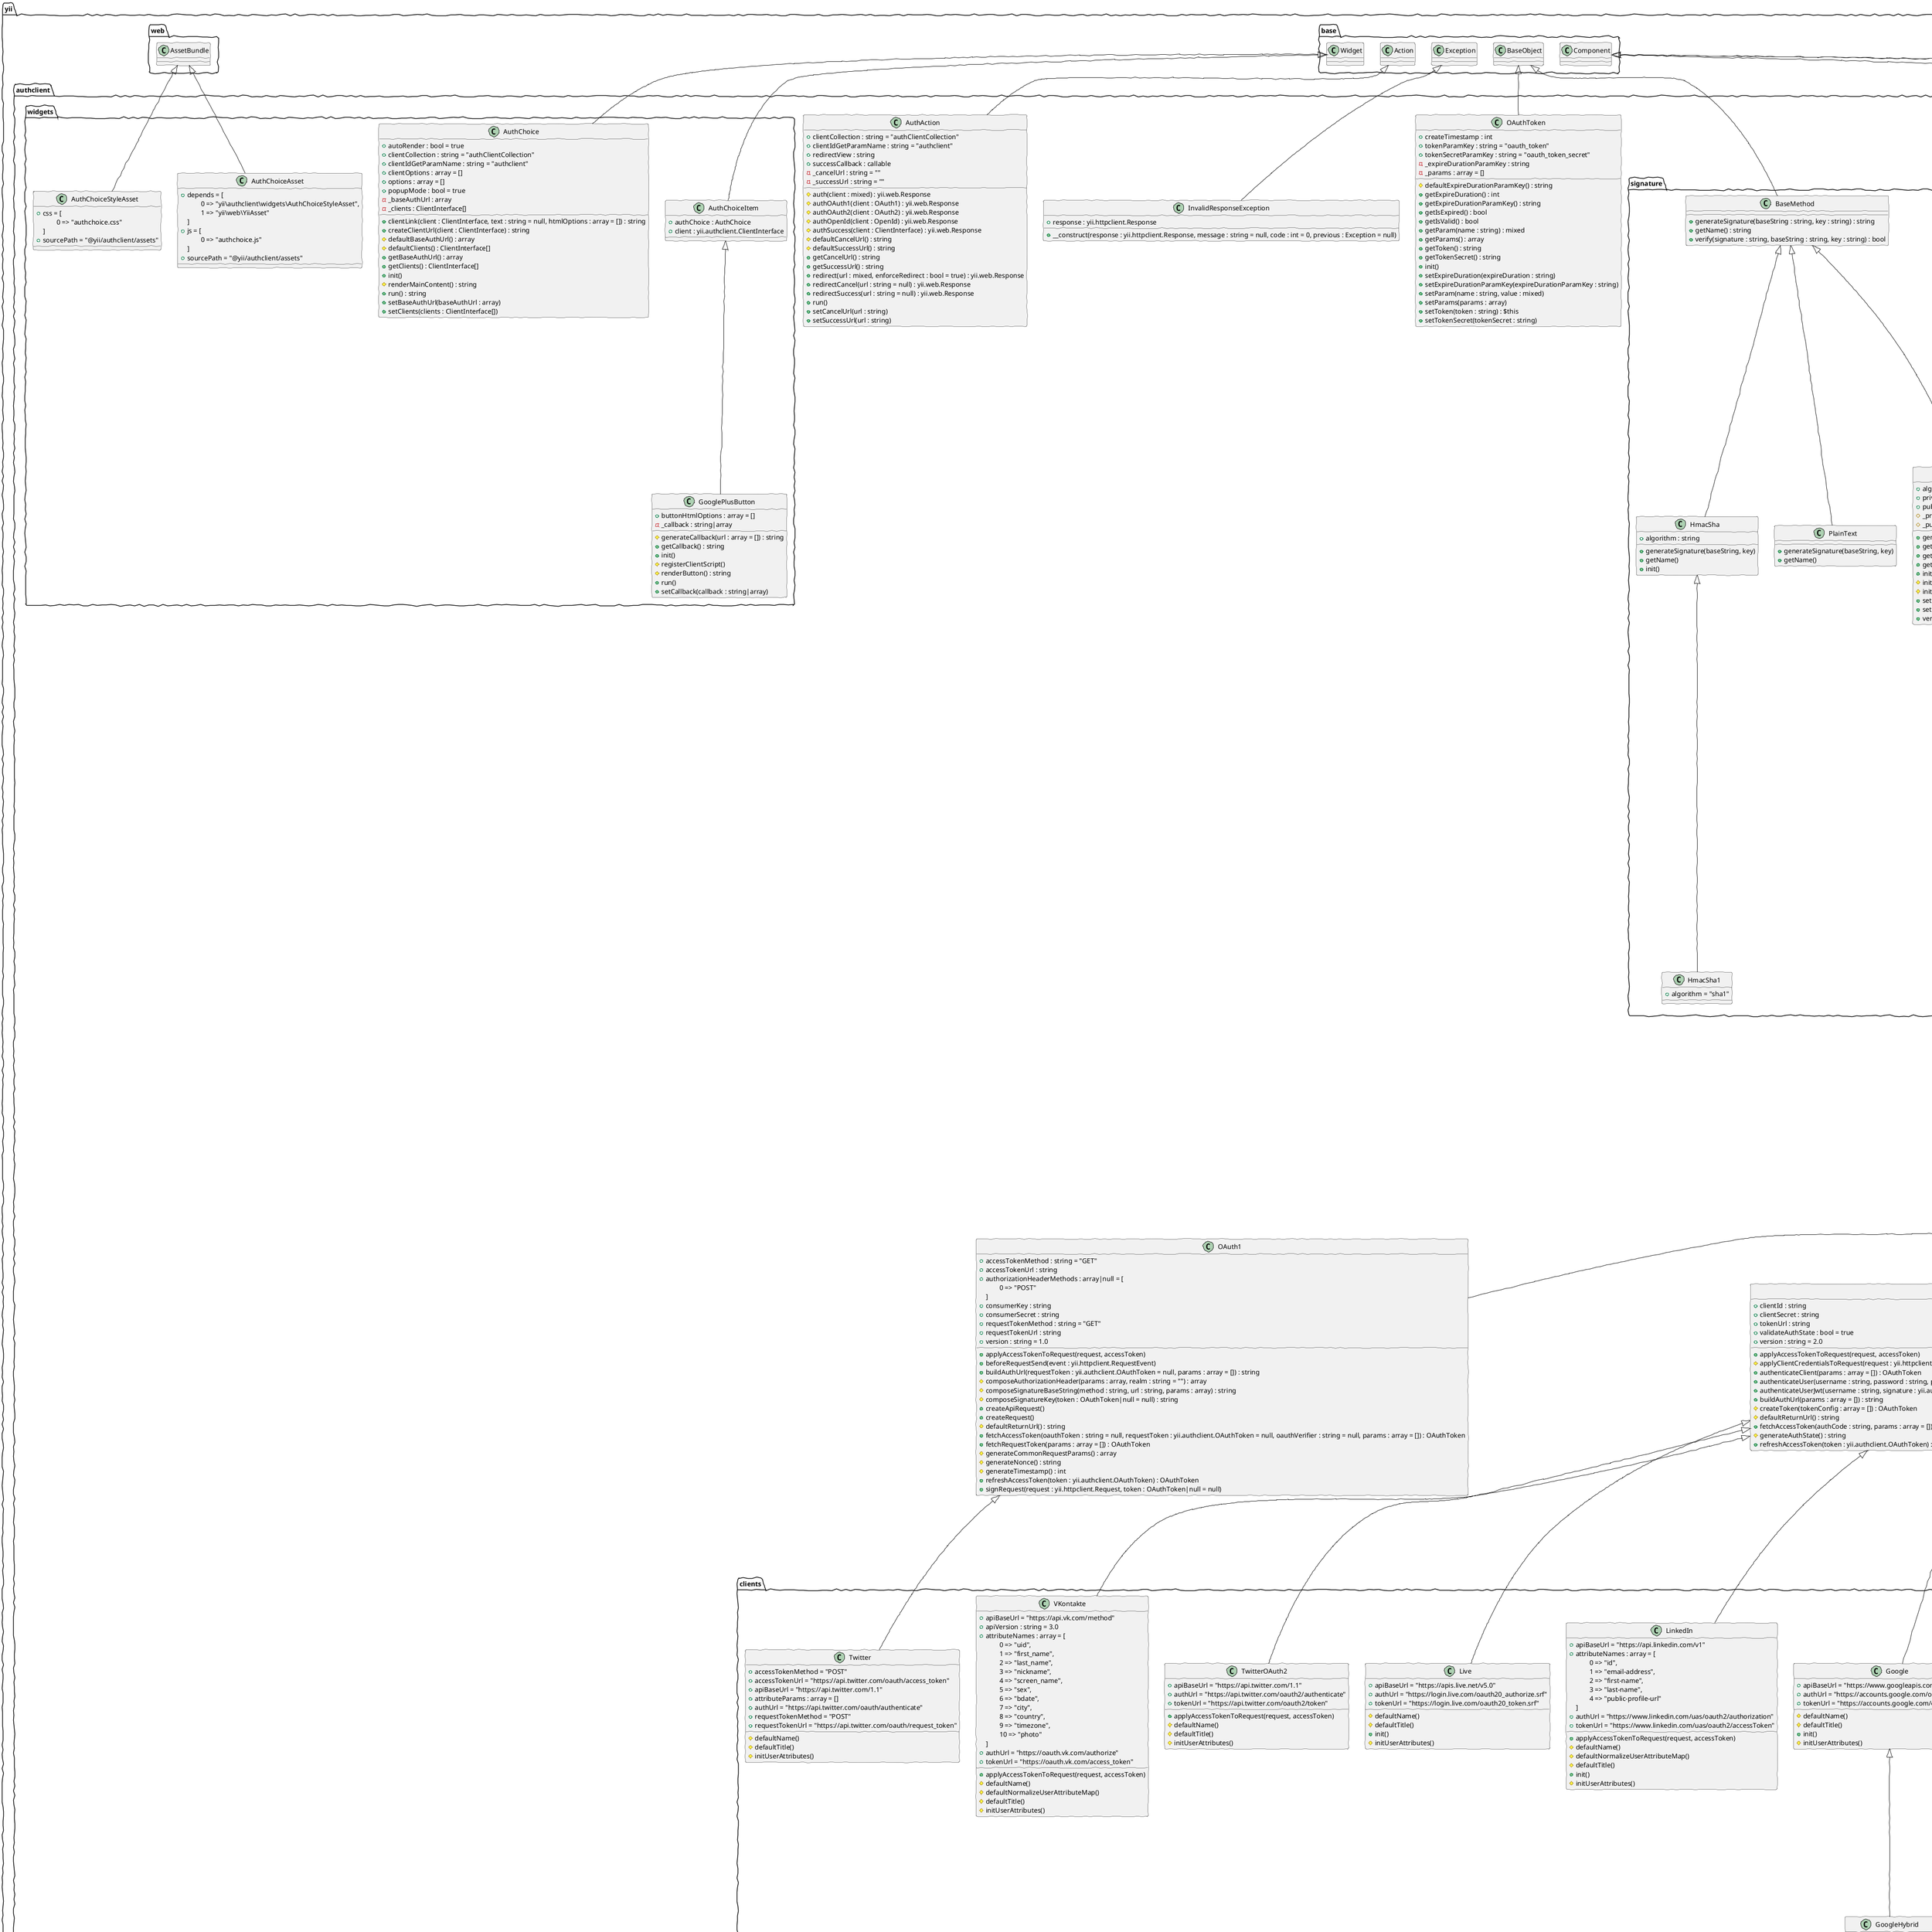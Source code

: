 @startuml
skinparam handwritten true
class yii.authclient.AuthAction {
    +clientCollection : string = "authClientCollection"
    +clientIdGetParamName : string = "authclient"
    +redirectView : string
    +successCallback : callable
    -_cancelUrl : string = ""
    -_successUrl : string = ""
    #auth(client : mixed) : yii.web.Response
    #authOAuth1(client : OAuth1) : yii.web.Response
    #authOAuth2(client : OAuth2) : yii.web.Response
    #authOpenId(client : OpenId) : yii.web.Response
    #authSuccess(client : ClientInterface) : yii.web.Response
    #defaultCancelUrl() : string
    #defaultSuccessUrl() : string
    +getCancelUrl() : string
    +getSuccessUrl() : string
    +redirect(url : mixed, enforceRedirect : bool = true) : yii.web.Response
    +redirectCancel(url : string = null) : yii.web.Response
    +redirectSuccess(url : string = null) : yii.web.Response
    +run()
    +setCancelUrl(url : string)
    +setSuccessUrl(url : string)
}
class yii.authclient.AuthAction extends yii.base.Action
abstract class yii.authclient.BaseClient {
    -_httpClient : Client|array|string = "yii\httpclient\Client"
    -_id : string
    -_name : string
    -_normalizeUserAttributeMap : array
    -_requestOptions : array = []
    -_stateStorage : StateStorageInterface|array|string = "yii\authclient\SessionStateStorage"
    -_title : string
    -_userAttributes : array
    -_viewOptions : array
    #createHttpClient(reference : string|array) : yii.httpclient.Client
    +createRequest() : yii.httpclient.Request
    #defaultName() : string
    #defaultNormalizeUserAttributeMap() : array
    #defaultRequestOptions() : array
    #defaultTitle() : string
    #defaultViewOptions() : array
    +getHttpClient() : yii.httpclient.Client
    +getId() : string
    +getName() : string
    +getNormalizeUserAttributeMap() : array
    +getRequestOptions() : array
    #getState(key : string) : mixed
    #getStateKeyPrefix() : string
    +getStateStorage() : StateStorageInterface
    +getTitle() : string
    +getUserAttributes() : array
    +getViewOptions() : array
    #initUserAttributes() : array
    #normalizeUserAttributes(attributes : array) : array
    #removeState(key : string) : bool
    +setHttpClient(httpClient : array|Client)
    +setId(id : string)
    +setName(name : string)
    +setNormalizeUserAttributeMap(normalizeUserAttributeMap : array)
    +setRequestOptions(options : array)
    #setState(key : string, value : mixed) : $this
    +setStateStorage(stateStorage : StateStorageInterface|array|string)
    +setTitle(title : string)
    +setUserAttributes(userAttributes : array)
    +setViewOptions(viewOptions : array)
}
class yii.authclient.BaseClient extends yii.base.Component
class yii.authclient.BaseClient implements yii.authclient.ClientInterface
abstract class yii.authclient.BaseOAuth {
    +apiBaseUrl : string
    +authUrl : string
    +autoRefreshAccessToken : bool = true
    +scope : string
    +version : string = 1.0
    -_accessToken : OAuthToken|array
    -_returnUrl : string
    -_signatureMethod : signature.BaseMethod|array = []
    +api(apiSubUrl : string, method : string = "GET", data : array|string = [], headers : array = []) : array
    +applyAccessTokenToRequest(request : yii.httpclient.Request, accessToken : OAuthToken)
    +beforeApiRequestSend(event : yii.httpclient.RequestEvent)
    #composeUrl(url : string, params : array = []) : string
    +createApiRequest() : yii.httpclient.Request
    #createHttpClient(reference)
    #createSignatureMethod(signatureMethodConfig : array) : signature.BaseMethod
    #createToken(tokenConfig : array = []) : OAuthToken
    #defaultRequestOptions()
    #defaultReturnUrl() : string
    +getAccessToken() : OAuthToken
    +getReturnUrl() : string
    +getSignatureMethod() : signature.BaseMethod
    +refreshAccessToken(token : yii.authclient.OAuthToken) : OAuthToken
    #restoreAccessToken() : OAuthToken
    #saveAccessToken(token : OAuthToken|null) : $this
    #sendRequest(request : yii.httpclient.Request) : array
    +setAccessToken(token : array|OAuthToken)
    +setHttpClient(httpClient)
    +setReturnUrl(returnUrl : string)
    +setSignatureMethod(signatureMethod : array|signature.BaseMethod)
}
class yii.authclient.BaseOAuth extends yii.authclient.BaseClient
interface yii.authclient.ClientInterface {
    +getId() : string
    +getName() : string
    +getTitle() : string
    +getUserAttributes() : array
    +getViewOptions() : array
    +setId(id : string)
    +setName(name : string)
    +setTitle(title : string)
}
class yii.authclient.Collection {
    +httpClient : yii.httpclient.Client|array|string
    -_clients : array = []
    #createClient(id : string, config : array) : ClientInterface
    +getClient(id : string) : ClientInterface
    +getClients() : ClientInterface[]
    +hasClient(id : string) : bool
    +setClients(clients : array)
}
class yii.authclient.Collection extends yii.base.Component
class yii.authclient.InvalidResponseException {
    +response : yii.httpclient.Response
    +__construct(response : yii.httpclient.Response, message : string = null, code : int = 0, previous : Exception = null)
}
class yii.authclient.InvalidResponseException extends yii.base.Exception
abstract class yii.authclient.OAuth1 {
    +accessTokenMethod : string = "GET"
    +accessTokenUrl : string
    +authorizationHeaderMethods : array|null = [
        \t0 => "POST"
    ]
    +consumerKey : string
    +consumerSecret : string
    +requestTokenMethod : string = "GET"
    +requestTokenUrl : string
    +version : string = 1.0
    +applyAccessTokenToRequest(request, accessToken)
    +beforeRequestSend(event : yii.httpclient.RequestEvent)
    +buildAuthUrl(requestToken : yii.authclient.OAuthToken = null, params : array = []) : string
    #composeAuthorizationHeader(params : array, realm : string = "") : array
    #composeSignatureBaseString(method : string, url : string, params : array) : string
    #composeSignatureKey(token : OAuthToken|null = null) : string
    +createApiRequest()
    +createRequest()
    #defaultReturnUrl() : string
    +fetchAccessToken(oauthToken : string = null, requestToken : yii.authclient.OAuthToken = null, oauthVerifier : string = null, params : array = []) : OAuthToken
    +fetchRequestToken(params : array = []) : OAuthToken
    #generateCommonRequestParams() : array
    #generateNonce() : string
    #generateTimestamp() : int
    +refreshAccessToken(token : yii.authclient.OAuthToken) : OAuthToken
    +signRequest(request : yii.httpclient.Request, token : OAuthToken|null = null)
}
class yii.authclient.OAuth1 extends yii.authclient.BaseOAuth
abstract class yii.authclient.OAuth2 {
    +clientId : string
    +clientSecret : string
    +tokenUrl : string
    +validateAuthState : bool = true
    +version : string = 2.0
    +applyAccessTokenToRequest(request, accessToken)
    #applyClientCredentialsToRequest(request : yii.httpclient.Request)
    +authenticateClient(params : array = []) : OAuthToken
    +authenticateUser(username : string, password : string, params : array = []) : OAuthToken
    +authenticateUserJwt(username : string, signature : yii.authclient.signature.BaseMethod|array = null, options : array = [], params : array = []) : OAuthToken
    +buildAuthUrl(params : array = []) : string
    #createToken(tokenConfig : array = []) : OAuthToken
    #defaultReturnUrl() : string
    +fetchAccessToken(authCode : string, params : array = []) : OAuthToken
    #generateAuthState() : string
    +refreshAccessToken(token : yii.authclient.OAuthToken) : OAuthToken
}
class yii.authclient.OAuth2 extends yii.authclient.BaseOAuth
class yii.authclient.OAuthToken {
    +createTimestamp : int
    +tokenParamKey : string = "oauth_token"
    +tokenSecretParamKey : string = "oauth_token_secret"
    -_expireDurationParamKey : string
    -_params : array = []
    #defaultExpireDurationParamKey() : string
    +getExpireDuration() : int
    +getExpireDurationParamKey() : string
    +getIsExpired() : bool
    +getIsValid() : bool
    +getParam(name : string) : mixed
    +getParams() : array
    +getToken() : string
    +getTokenSecret() : string
    +init()
    +setExpireDuration(expireDuration : string)
    +setExpireDurationParamKey(expireDurationParamKey : string)
    +setParam(name : string, value : mixed)
    +setParams(params : array)
    +setToken(token : string) : $this
    +setTokenSecret(tokenSecret : string)
}
class yii.authclient.OAuthToken extends yii.base.BaseObject
class yii.authclient.OpenId {
    +authUrl : string
    +axToSregMap : array = [
        \t"namePerson/friendly" => "nickname",
        \t"contact/email" => "email",
        \t"namePerson" => "fullname",
        \t"birthDate" => "dob",
        \t"person/gender" => "gender",
        \t"contact/postalCode/home" => "postcode",
        \t"contact/country/home" => "country",
        \t"pref/language" => "language",
        \t"pref/timezone" => "timezone"
    ]
    +cainfo : string
    +capath : string
    +data : array
    +optionalAttributes : array = []
    +requiredAttributes : array = []
    +verifyPeer : bool
    -_claimedId : string
    -_returnUrl : string
    -_trustRoot : string
    +buildAuthUrl(identifierSelect : bool = null) : string
    #buildAuthUrlV1(serverInfo : array) : string
    #buildAuthUrlV2(serverInfo : array) : string
    #buildAxParams() : array
    #buildSregParams() : array
    #buildUrl(baseUrl : string, additionalUrl : string|array) : string
    #compareUrl(expectedUrl : string, actualUrl : string) : bool
    #defaultRequestOptions()
    #defaultReturnUrl() : string
    +discover(url : string) : array
    #extractHtmlTagValue(content : string, tag : string, matchAttributeName : string, matchAttributeValue : string, valueAttributeName : string) : string|bool
    +fetchAttributes() : array
    #fetchAxAttributes() : array
    #fetchSregAttributes() : array
    +getClaimedId() : string
    +getReturnUrl() : string
    +getTrustRoot() : string
    +hostExists(url : string) : bool
    +init()
    #initUserAttributes()
    #sendRequest(url : string, method : string = "GET", params : array = []) : array|string
    +setClaimedId(claimedId : string)
    +setReturnUrl(returnUrl : string)
    +setTrustRoot(value : string)
    +validate(validateRequiredAttributes : bool = true) : bool
    #validateRequiredAttributes() : bool
}
class yii.authclient.OpenId extends yii.authclient.BaseClient
class yii.authclient.OpenIdConnect {
    +allowedJwsAlgorithms : array = [
        \t0 => "HS256",
        \t1 => "HS384",
        \t2 => "HS512",
        \t3 => "ES256",
        \t4 => "ES384",
        \t5 => "ES512",
        \t6 => "RS256",
        \t7 => "RS384",
        \t8 => "RS512",
        \t9 => "PS256",
        \t10 => "PS384",
        \t11 => "PS512"
    ]
    +configParamsCacheKeyPrefix : string = "config-params-"
    +issuerUrl : string
    +scope = "openid"
    +validateJws : bool = true
    -_cache : Cache|string = "cache"
    -_configParams : array
    -_validateAuthNonce : bool|null
    #applyClientCredentialsToRequest(request)
    +buildAuthUrl(params = [])
    #createToken(tokenConfig = [])
    #defaultReturnUrl()
    #discoverConfig() : array
    +fetchAccessToken(authCode, params = [])
    #generateAuthNonce() : string
    +getCache() : Cache|null
    +getConfigParam(name : string) : mixed
    +getConfigParams() : array
    +getValidateAuthNonce() : bool
    #initUserAttributes()
    #loadJws(jws : string) : array
    +refreshAccessToken(token : yii.authclient.OAuthToken)
    +setCache(cache : Cache|array|string|null)
    +setValidateAuthNonce(validateAuthNonce : bool)
    -validateClaims(claims : array)
}
class yii.authclient.OpenIdConnect extends yii.authclient.OAuth2
class yii.authclient.SessionStateStorage {
    +session : Session|array|string
    +get(key)
    +init()
    +remove(key)
    +set(key, value)
}
class yii.authclient.SessionStateStorage extends yii.base.Component
class yii.authclient.SessionStateStorage implements yii.authclient.StateStorageInterface
interface yii.authclient.StateStorageInterface {
    +get(key : string) : mixed
    +remove(key : string) : bool
    +set(key : string, value : mixed)
}
class yii.authclient.clients.Facebook {
    +apiBaseUrl = "https://graph.facebook.com"
    +attributeNames : array = [
        \t0 => "name",
        \t1 => "email"
    ]
    +authUrl = "https://www.facebook.com/dialog/oauth"
    +autoExchangeAccessToken : bool = false
    +autoRefreshAccessToken = false
    +clientAuthCodeUrl : string = "https://graph.facebook.com/oauth/client_code"
    +scope = "email"
    +tokenUrl = "https://graph.facebook.com/oauth/access_token"
    +applyAccessTokenToRequest(request, accessToken)
    #defaultName()
    #defaultTitle()
    #defaultViewOptions()
    +exchangeAccessToken(token : yii.authclient.OAuthToken) : yii.authclient.OAuthToken
    +fetchAccessToken(authCode, params = [])
    +fetchClientAccessToken(authCode : string, params : array = []) : yii.authclient.OAuthToken
    +fetchClientAuthCode(token : yii.authclient.OAuthToken = null, params : array = []) : string
    #initUserAttributes()
}
class yii.authclient.clients.Facebook extends yii.authclient.OAuth2
class yii.authclient.clients.GitHub {
    +apiBaseUrl = "https://api.github.com"
    +authUrl = "https://github.com/login/oauth/authorize"
    +tokenUrl = "https://github.com/login/oauth/access_token"
    #defaultName()
    #defaultTitle()
    +init()
    #initUserAttributes()
}
class yii.authclient.clients.GitHub extends yii.authclient.OAuth2
class yii.authclient.clients.Google {
    +apiBaseUrl = "https://www.googleapis.com/plus/v1"
    +authUrl = "https://accounts.google.com/o/oauth2/auth"
    +tokenUrl = "https://accounts.google.com/o/oauth2/token"
    #defaultName()
    #defaultTitle()
    +init()
    #initUserAttributes()
}
class yii.authclient.clients.Google extends yii.authclient.OAuth2
class yii.authclient.clients.GoogleHybrid {
    +validateAuthState = false
    #defaultReturnUrl()
    #defaultViewOptions()
}
class yii.authclient.clients.GoogleHybrid extends yii.authclient.clients.Google
class yii.authclient.clients.LinkedIn {
    +apiBaseUrl = "https://api.linkedin.com/v1"
    +attributeNames : array = [
        \t0 => "id",
        \t1 => "email-address",
        \t2 => "first-name",
        \t3 => "last-name",
        \t4 => "public-profile-url"
    ]
    +authUrl = "https://www.linkedin.com/uas/oauth2/authorization"
    +tokenUrl = "https://www.linkedin.com/uas/oauth2/accessToken"
    +applyAccessTokenToRequest(request, accessToken)
    #defaultName()
    #defaultNormalizeUserAttributeMap()
    #defaultTitle()
    +init()
    #initUserAttributes()
}
class yii.authclient.clients.LinkedIn extends yii.authclient.OAuth2
class yii.authclient.clients.Live {
    +apiBaseUrl = "https://apis.live.net/v5.0"
    +authUrl = "https://login.live.com/oauth20_authorize.srf"
    +tokenUrl = "https://login.live.com/oauth20_token.srf"
    #defaultName()
    #defaultTitle()
    +init()
    #initUserAttributes()
}
class yii.authclient.clients.Live extends yii.authclient.OAuth2
class yii.authclient.clients.Twitter {
    +accessTokenMethod = "POST"
    +accessTokenUrl = "https://api.twitter.com/oauth/access_token"
    +apiBaseUrl = "https://api.twitter.com/1.1"
    +attributeParams : array = []
    +authUrl = "https://api.twitter.com/oauth/authenticate"
    +requestTokenMethod = "POST"
    +requestTokenUrl = "https://api.twitter.com/oauth/request_token"
    #defaultName()
    #defaultTitle()
    #initUserAttributes()
}
class yii.authclient.clients.Twitter extends yii.authclient.OAuth1
class yii.authclient.clients.TwitterOAuth2 {
    +apiBaseUrl = "https://api.twitter.com/1.1"
    +authUrl = "https://api.twitter.com/oauth2/authenticate"
    +tokenUrl = "https://api.twitter.com/oauth2/token"
    +applyAccessTokenToRequest(request, accessToken)
    #defaultName()
    #defaultTitle()
    #initUserAttributes()
}
class yii.authclient.clients.TwitterOAuth2 extends yii.authclient.OAuth2
class yii.authclient.clients.VKontakte {
    +apiBaseUrl = "https://api.vk.com/method"
    +apiVersion : string = 3.0
    +attributeNames : array = [
        \t0 => "uid",
        \t1 => "first_name",
        \t2 => "last_name",
        \t3 => "nickname",
        \t4 => "screen_name",
        \t5 => "sex",
        \t6 => "bdate",
        \t7 => "city",
        \t8 => "country",
        \t9 => "timezone",
        \t10 => "photo"
    ]
    +authUrl = "https://oauth.vk.com/authorize"
    +tokenUrl = "https://oauth.vk.com/access_token"
    +applyAccessTokenToRequest(request, accessToken)
    #defaultName()
    #defaultNormalizeUserAttributeMap()
    #defaultTitle()
    #initUserAttributes()
}
class yii.authclient.clients.VKontakte extends yii.authclient.OAuth2
class yii.authclient.clients.Yandex {
    +apiBaseUrl = "https://login.yandex.ru"
    +authUrl = "https://oauth.yandex.ru/authorize"
    +tokenUrl = "https://oauth.yandex.ru/token"
    +applyAccessTokenToRequest(request, accessToken)
    #defaultName()
    #defaultTitle()
    #initUserAttributes()
}
class yii.authclient.clients.Yandex extends yii.authclient.OAuth2
abstract class yii.authclient.signature.BaseMethod {
    +generateSignature(baseString : string, key : string) : string
    +getName() : string
    +verify(signature : string, baseString : string, key : string) : bool
}
class yii.authclient.signature.BaseMethod extends yii.base.BaseObject
class yii.authclient.signature.HmacSha {
    +algorithm : string
    +generateSignature(baseString, key)
    +getName()
    +init()
}
class yii.authclient.signature.HmacSha extends yii.authclient.signature.BaseMethod
class yii.authclient.signature.HmacSha1 {
    +algorithm = "sha1"
}
class yii.authclient.signature.HmacSha1 extends yii.authclient.signature.HmacSha
class yii.authclient.signature.PlainText {
    +generateSignature(baseString, key)
    +getName()
}
class yii.authclient.signature.PlainText extends yii.authclient.signature.BaseMethod
class yii.authclient.signature.RsaSha {
    +algorithm : int|string
    +privateCertificateFile : string
    +publicCertificateFile : string
    #_privateCertificate : string
    #_publicCertificate : string
    +generateSignature(baseString, key)
    +getName()
    +getPrivateCertificate() : string
    +getPublicCertificate() : string
    +init()
    #initPrivateCertificate() : string
    #initPublicCertificate() : string
    +setPrivateCertificate(privateCertificate : string)
    +setPublicCertificate(publicCertificate : string)
    +verify(signature, baseString, key)
}
class yii.authclient.signature.RsaSha extends yii.authclient.signature.BaseMethod
class yii.authclient.signature.RsaSha1 {
    +algorithm = 1
    +getName()
}
class yii.authclient.signature.RsaSha1 extends yii.authclient.signature.RsaSha
class yii.authclient.widgets.AuthChoice {
    +autoRender : bool = true
    +clientCollection : string = "authClientCollection"
    +clientIdGetParamName : string = "authclient"
    +clientOptions : array = []
    +options : array = []
    +popupMode : bool = true
    -_baseAuthUrl : array
    -_clients : ClientInterface[]
    +clientLink(client : ClientInterface, text : string = null, htmlOptions : array = []) : string
    +createClientUrl(client : ClientInterface) : string
    #defaultBaseAuthUrl() : array
    #defaultClients() : ClientInterface[]
    +getBaseAuthUrl() : array
    +getClients() : ClientInterface[]
    +init()
    #renderMainContent() : string
    +run() : string
    +setBaseAuthUrl(baseAuthUrl : array)
    +setClients(clients : ClientInterface[])
}
class yii.authclient.widgets.AuthChoice extends yii.base.Widget
class yii.authclient.widgets.AuthChoiceAsset {
    +depends = [
        \t0 => "yii\authclient\widgets\AuthChoiceStyleAsset",
        \t1 => "yii\web\YiiAsset"
    ]
    +js = [
        \t0 => "authchoice.js"
    ]
    +sourcePath = "@yii/authclient/assets"
}
class yii.authclient.widgets.AuthChoiceAsset extends yii.web.AssetBundle
class yii.authclient.widgets.AuthChoiceItem {
    +authChoice : AuthChoice
    +client : yii.authclient.ClientInterface
}
class yii.authclient.widgets.AuthChoiceItem extends yii.base.Widget
class yii.authclient.widgets.AuthChoiceStyleAsset {
    +css = [
        \t0 => "authchoice.css"
    ]
    +sourcePath = "@yii/authclient/assets"
}
class yii.authclient.widgets.AuthChoiceStyleAsset extends yii.web.AssetBundle
class yii.authclient.widgets.GooglePlusButton {
    +buttonHtmlOptions : array = []
    -_callback : string|array
    #generateCallback(url : array = []) : string
    +getCallback() : string
    +init()
    #registerClientScript()
    #renderButton() : string
    +run()
    +setCallback(callback : string|array)
}
class yii.authclient.widgets.GooglePlusButton extends yii.authclient.widgets.AuthChoiceItem
@enduml
